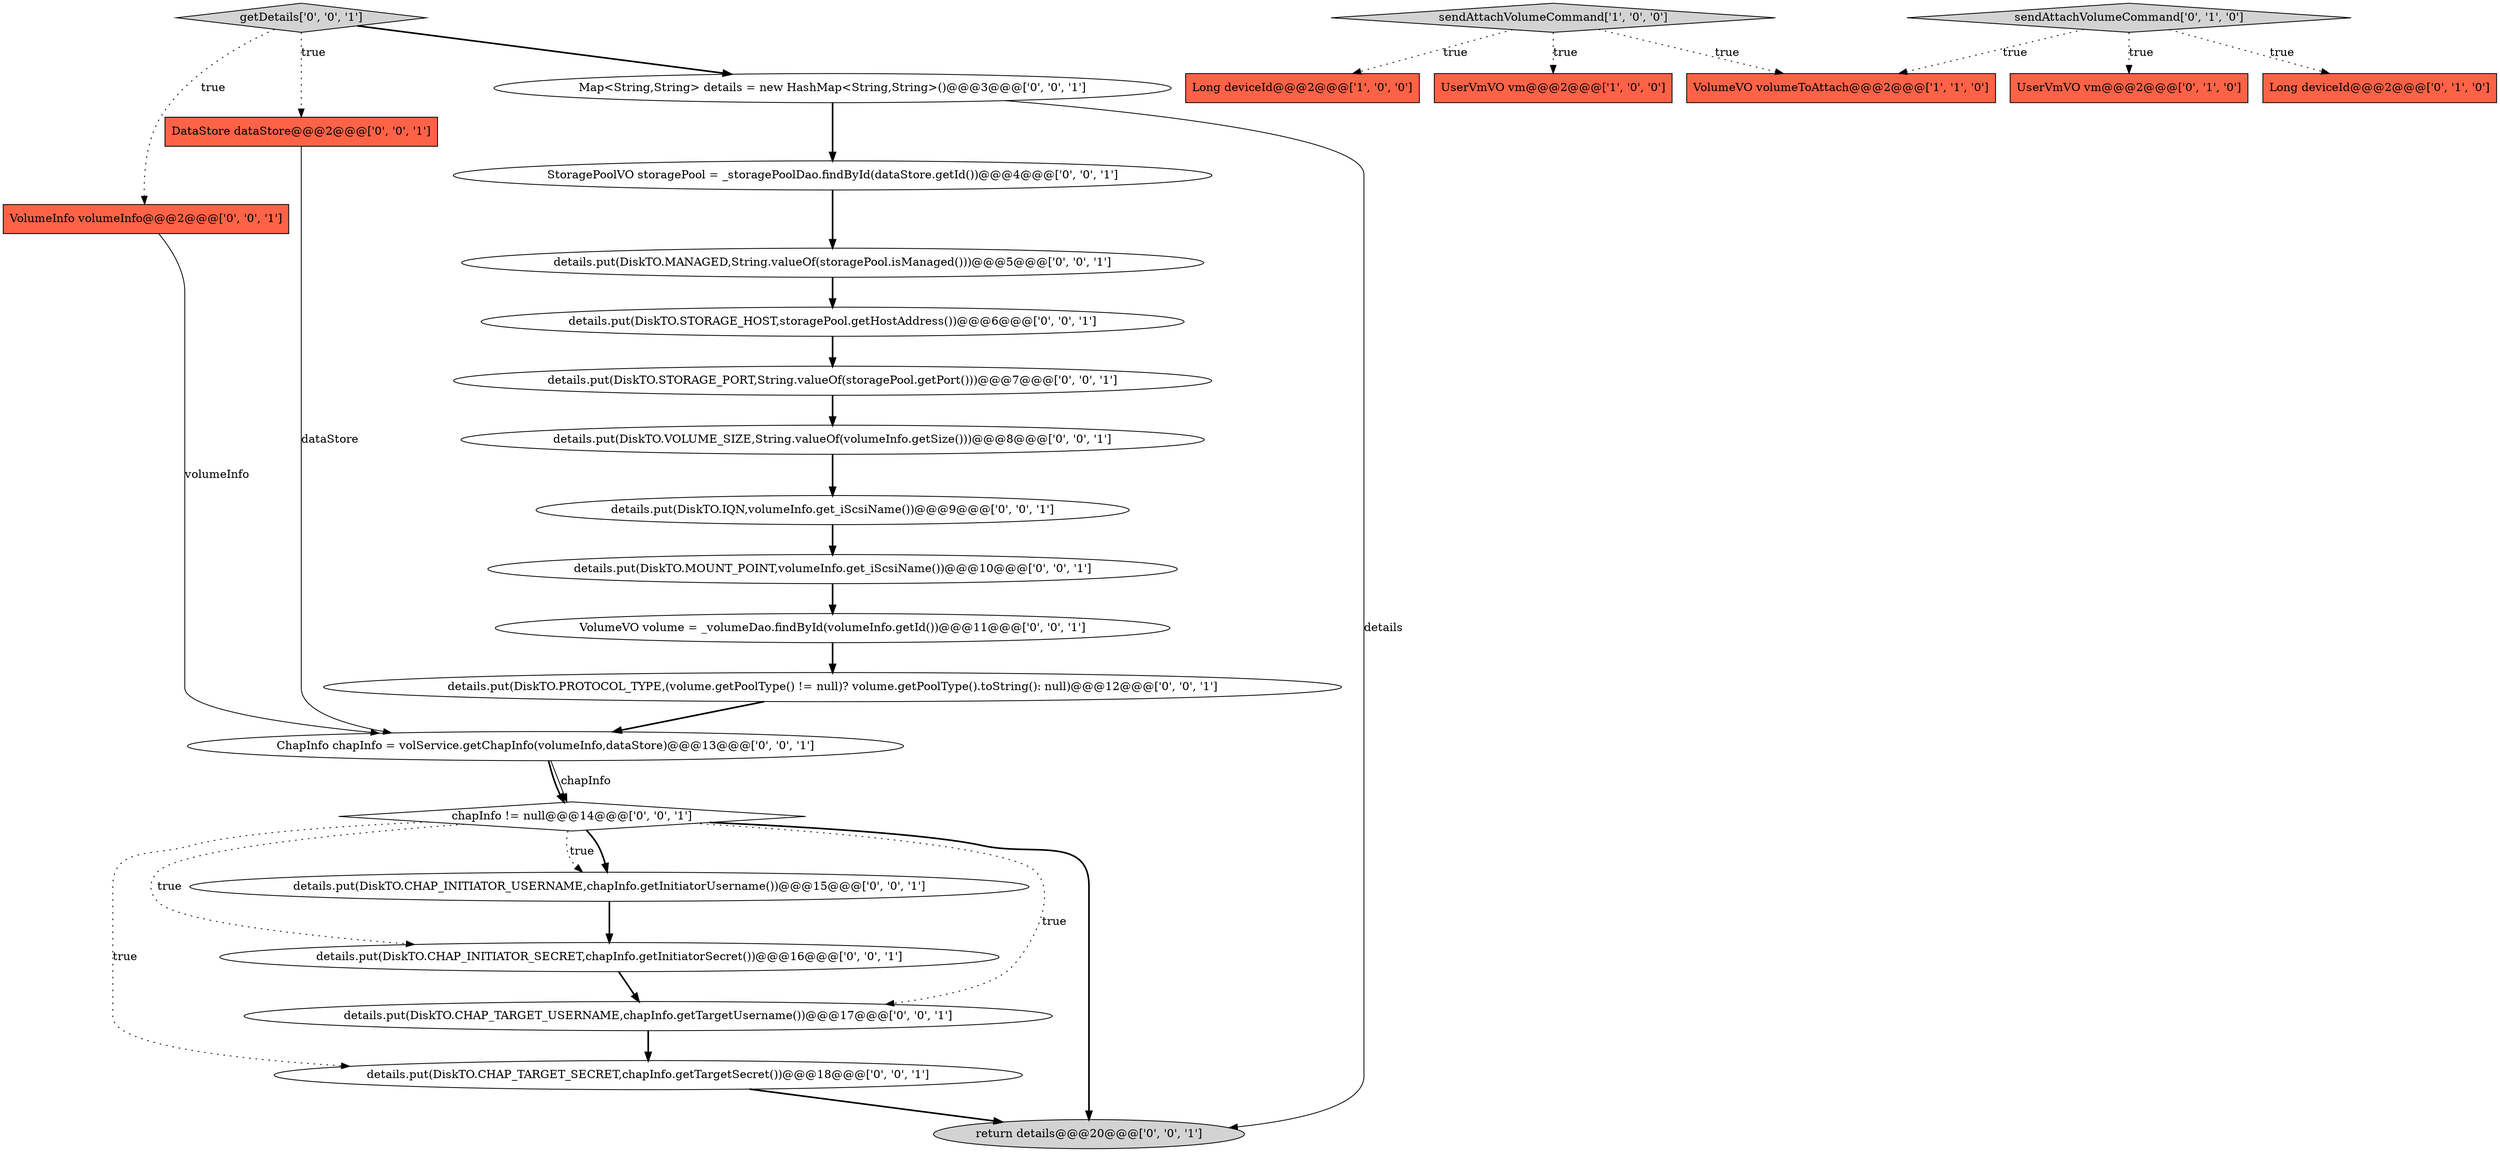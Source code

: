digraph {
26 [style = filled, label = "details.put(DiskTO.CHAP_TARGET_USERNAME,chapInfo.getTargetUsername())@@@17@@@['0', '0', '1']", fillcolor = white, shape = ellipse image = "AAA0AAABBB3BBB"];
0 [style = filled, label = "sendAttachVolumeCommand['1', '0', '0']", fillcolor = lightgray, shape = diamond image = "AAA0AAABBB1BBB"];
7 [style = filled, label = "VolumeVO volume = _volumeDao.findById(volumeInfo.getId())@@@11@@@['0', '0', '1']", fillcolor = white, shape = ellipse image = "AAA0AAABBB3BBB"];
9 [style = filled, label = "details.put(DiskTO.CHAP_TARGET_SECRET,chapInfo.getTargetSecret())@@@18@@@['0', '0', '1']", fillcolor = white, shape = ellipse image = "AAA0AAABBB3BBB"];
23 [style = filled, label = "getDetails['0', '0', '1']", fillcolor = lightgray, shape = diamond image = "AAA0AAABBB3BBB"];
12 [style = filled, label = "details.put(DiskTO.CHAP_INITIATOR_USERNAME,chapInfo.getInitiatorUsername())@@@15@@@['0', '0', '1']", fillcolor = white, shape = ellipse image = "AAA0AAABBB3BBB"];
13 [style = filled, label = "details.put(DiskTO.PROTOCOL_TYPE,(volume.getPoolType() != null)? volume.getPoolType().toString(): null)@@@12@@@['0', '0', '1']", fillcolor = white, shape = ellipse image = "AAA0AAABBB3BBB"];
1 [style = filled, label = "Long deviceId@@@2@@@['1', '0', '0']", fillcolor = tomato, shape = box image = "AAA0AAABBB1BBB"];
2 [style = filled, label = "UserVmVO vm@@@2@@@['1', '0', '0']", fillcolor = tomato, shape = box image = "AAA0AAABBB1BBB"];
14 [style = filled, label = "chapInfo != null@@@14@@@['0', '0', '1']", fillcolor = white, shape = diamond image = "AAA0AAABBB3BBB"];
19 [style = filled, label = "return details@@@20@@@['0', '0', '1']", fillcolor = lightgray, shape = ellipse image = "AAA0AAABBB3BBB"];
4 [style = filled, label = "UserVmVO vm@@@2@@@['0', '1', '0']", fillcolor = tomato, shape = box image = "AAA0AAABBB2BBB"];
22 [style = filled, label = "details.put(DiskTO.IQN,volumeInfo.get_iScsiName())@@@9@@@['0', '0', '1']", fillcolor = white, shape = ellipse image = "AAA0AAABBB3BBB"];
20 [style = filled, label = "StoragePoolVO storagePool = _storagePoolDao.findById(dataStore.getId())@@@4@@@['0', '0', '1']", fillcolor = white, shape = ellipse image = "AAA0AAABBB3BBB"];
5 [style = filled, label = "sendAttachVolumeCommand['0', '1', '0']", fillcolor = lightgray, shape = diamond image = "AAA0AAABBB2BBB"];
3 [style = filled, label = "VolumeVO volumeToAttach@@@2@@@['1', '1', '0']", fillcolor = tomato, shape = box image = "AAA0AAABBB1BBB"];
6 [style = filled, label = "Long deviceId@@@2@@@['0', '1', '0']", fillcolor = tomato, shape = box image = "AAA0AAABBB2BBB"];
11 [style = filled, label = "DataStore dataStore@@@2@@@['0', '0', '1']", fillcolor = tomato, shape = box image = "AAA0AAABBB3BBB"];
18 [style = filled, label = "details.put(DiskTO.MOUNT_POINT,volumeInfo.get_iScsiName())@@@10@@@['0', '0', '1']", fillcolor = white, shape = ellipse image = "AAA0AAABBB3BBB"];
10 [style = filled, label = "details.put(DiskTO.STORAGE_HOST,storagePool.getHostAddress())@@@6@@@['0', '0', '1']", fillcolor = white, shape = ellipse image = "AAA0AAABBB3BBB"];
16 [style = filled, label = "details.put(DiskTO.STORAGE_PORT,String.valueOf(storagePool.getPort()))@@@7@@@['0', '0', '1']", fillcolor = white, shape = ellipse image = "AAA0AAABBB3BBB"];
8 [style = filled, label = "ChapInfo chapInfo = volService.getChapInfo(volumeInfo,dataStore)@@@13@@@['0', '0', '1']", fillcolor = white, shape = ellipse image = "AAA0AAABBB3BBB"];
24 [style = filled, label = "details.put(DiskTO.VOLUME_SIZE,String.valueOf(volumeInfo.getSize()))@@@8@@@['0', '0', '1']", fillcolor = white, shape = ellipse image = "AAA0AAABBB3BBB"];
21 [style = filled, label = "VolumeInfo volumeInfo@@@2@@@['0', '0', '1']", fillcolor = tomato, shape = box image = "AAA0AAABBB3BBB"];
17 [style = filled, label = "details.put(DiskTO.MANAGED,String.valueOf(storagePool.isManaged()))@@@5@@@['0', '0', '1']", fillcolor = white, shape = ellipse image = "AAA0AAABBB3BBB"];
25 [style = filled, label = "Map<String,String> details = new HashMap<String,String>()@@@3@@@['0', '0', '1']", fillcolor = white, shape = ellipse image = "AAA0AAABBB3BBB"];
15 [style = filled, label = "details.put(DiskTO.CHAP_INITIATOR_SECRET,chapInfo.getInitiatorSecret())@@@16@@@['0', '0', '1']", fillcolor = white, shape = ellipse image = "AAA0AAABBB3BBB"];
0->2 [style = dotted, label="true"];
10->16 [style = bold, label=""];
9->19 [style = bold, label=""];
16->24 [style = bold, label=""];
8->14 [style = bold, label=""];
0->1 [style = dotted, label="true"];
23->25 [style = bold, label=""];
18->7 [style = bold, label=""];
5->3 [style = dotted, label="true"];
25->20 [style = bold, label=""];
12->15 [style = bold, label=""];
14->26 [style = dotted, label="true"];
0->3 [style = dotted, label="true"];
5->4 [style = dotted, label="true"];
14->12 [style = bold, label=""];
25->19 [style = solid, label="details"];
14->19 [style = bold, label=""];
26->9 [style = bold, label=""];
14->12 [style = dotted, label="true"];
24->22 [style = bold, label=""];
7->13 [style = bold, label=""];
5->6 [style = dotted, label="true"];
14->15 [style = dotted, label="true"];
23->21 [style = dotted, label="true"];
15->26 [style = bold, label=""];
21->8 [style = solid, label="volumeInfo"];
22->18 [style = bold, label=""];
23->11 [style = dotted, label="true"];
20->17 [style = bold, label=""];
13->8 [style = bold, label=""];
8->14 [style = solid, label="chapInfo"];
11->8 [style = solid, label="dataStore"];
17->10 [style = bold, label=""];
14->9 [style = dotted, label="true"];
}
